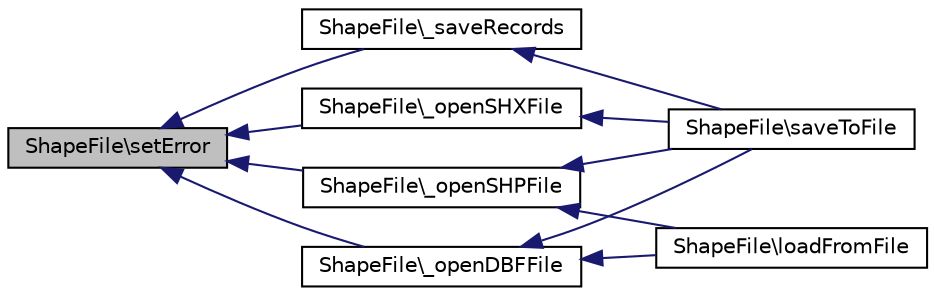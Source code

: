 digraph G
{
  edge [fontname="Helvetica",fontsize="10",labelfontname="Helvetica",labelfontsize="10"];
  node [fontname="Helvetica",fontsize="10",shape=record];
  rankdir="LR";
  Node1 [label="ShapeFile\\setError",height=0.2,width=0.4,color="black", fillcolor="grey75", style="filled" fontcolor="black"];
  Node1 -> Node2 [dir="back",color="midnightblue",fontsize="10",style="solid",fontname="Helvetica"];
  Node2 [label="ShapeFile\\_saveRecords",height=0.2,width=0.4,color="black", fillcolor="white", style="filled",URL="$classShapeFile.html#a6cce6770d77636738493222ab5281f23"];
  Node2 -> Node3 [dir="back",color="midnightblue",fontsize="10",style="solid",fontname="Helvetica"];
  Node3 [label="ShapeFile\\saveToFile",height=0.2,width=0.4,color="black", fillcolor="white", style="filled",URL="$classShapeFile.html#ab19e51138790c4375185ba55e0d45e92"];
  Node1 -> Node4 [dir="back",color="midnightblue",fontsize="10",style="solid",fontname="Helvetica"];
  Node4 [label="ShapeFile\\_openSHPFile",height=0.2,width=0.4,color="black", fillcolor="white", style="filled",URL="$classShapeFile.html#a4075a37bab2c44e8400fdf38bd587398"];
  Node4 -> Node5 [dir="back",color="midnightblue",fontsize="10",style="solid",fontname="Helvetica"];
  Node5 [label="ShapeFile\\loadFromFile",height=0.2,width=0.4,color="black", fillcolor="white", style="filled",URL="$classShapeFile.html#a1f1bf873c7dd1b55f892b5f9415b9398"];
  Node4 -> Node3 [dir="back",color="midnightblue",fontsize="10",style="solid",fontname="Helvetica"];
  Node1 -> Node6 [dir="back",color="midnightblue",fontsize="10",style="solid",fontname="Helvetica"];
  Node6 [label="ShapeFile\\_openSHXFile",height=0.2,width=0.4,color="black", fillcolor="white", style="filled",URL="$classShapeFile.html#a11c7dadc0bc636873220eb3291b4743e"];
  Node6 -> Node3 [dir="back",color="midnightblue",fontsize="10",style="solid",fontname="Helvetica"];
  Node1 -> Node7 [dir="back",color="midnightblue",fontsize="10",style="solid",fontname="Helvetica"];
  Node7 [label="ShapeFile\\_openDBFFile",height=0.2,width=0.4,color="black", fillcolor="white", style="filled",URL="$classShapeFile.html#a8762f4b0de096f3520c05fcfba4549fe"];
  Node7 -> Node5 [dir="back",color="midnightblue",fontsize="10",style="solid",fontname="Helvetica"];
  Node7 -> Node3 [dir="back",color="midnightblue",fontsize="10",style="solid",fontname="Helvetica"];
}
